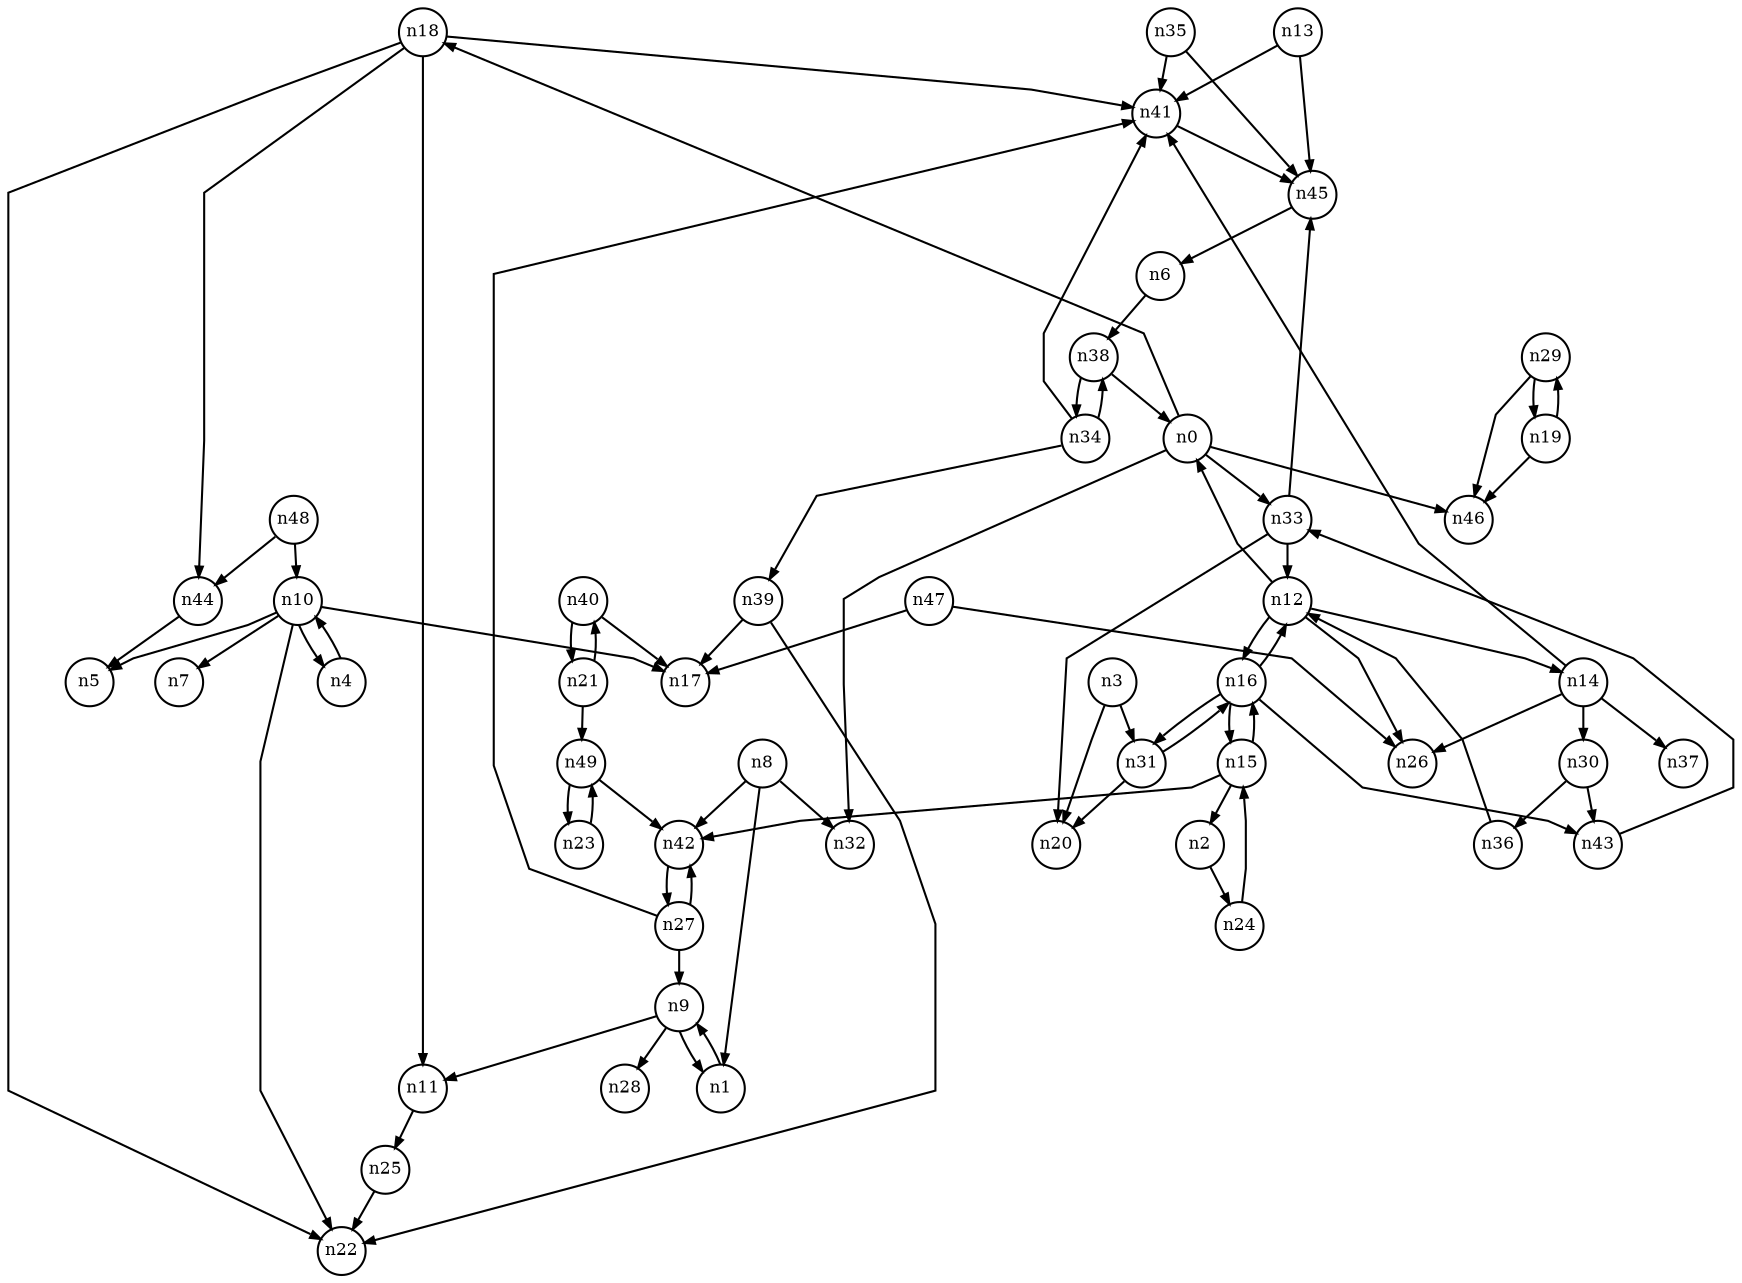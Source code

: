 digraph G{
splines=polyline;
ranksep=0.22;
nodesep=0.22;
nodesize=0.16;
fontsize=8
edge [arrowsize=0.5]
node [fontsize=8 shape=circle width=0.32 fixedsize=shape];

n18 -> n11
n18 -> n22
n18 -> n41
n18 -> n44
n0 -> n18
n0 -> n32
n0 -> n46
n0 -> n33
n24 -> n15
n2 -> n24
n3 -> n20
n3 -> n31
n31 -> n20
n31 -> n16
n1 -> n9
n8 -> n1
n8 -> n32
n8 -> n42
n42 -> n27
n9 -> n1
n9 -> n11
n9 -> n28
n11 -> n25
n4 -> n10
n10 -> n4
n10 -> n5
n10 -> n7
n10 -> n17
n10 -> n22
n25 -> n22
n12 -> n0
n12 -> n14
n12 -> n16
n12 -> n26
n14 -> n26
n14 -> n30
n14 -> n37
n14 -> n41
n16 -> n15
n16 -> n31
n16 -> n43
n16 -> n12
n41 -> n45
n13 -> n41
n13 -> n45
n45 -> n6
n30 -> n36
n30 -> n43
n15 -> n2
n15 -> n42
n15 -> n16
n43 -> n33
n44 -> n5
n29 -> n46
n29 -> n19
n19 -> n29
n19 -> n46
n40 -> n17
n40 -> n21
n21 -> n40
n21 -> n49
n49 -> n42
n49 -> n23
n23 -> n49
n27 -> n9
n27 -> n41
n27 -> n42
n36 -> n12
n33 -> n12
n33 -> n20
n33 -> n45
n39 -> n17
n39 -> n22
n34 -> n39
n34 -> n41
n34 -> n38
n35 -> n41
n35 -> n45
n38 -> n0
n38 -> n34
n6 -> n38
n47 -> n17
n47 -> n26
n48 -> n10
n48 -> n44
}

